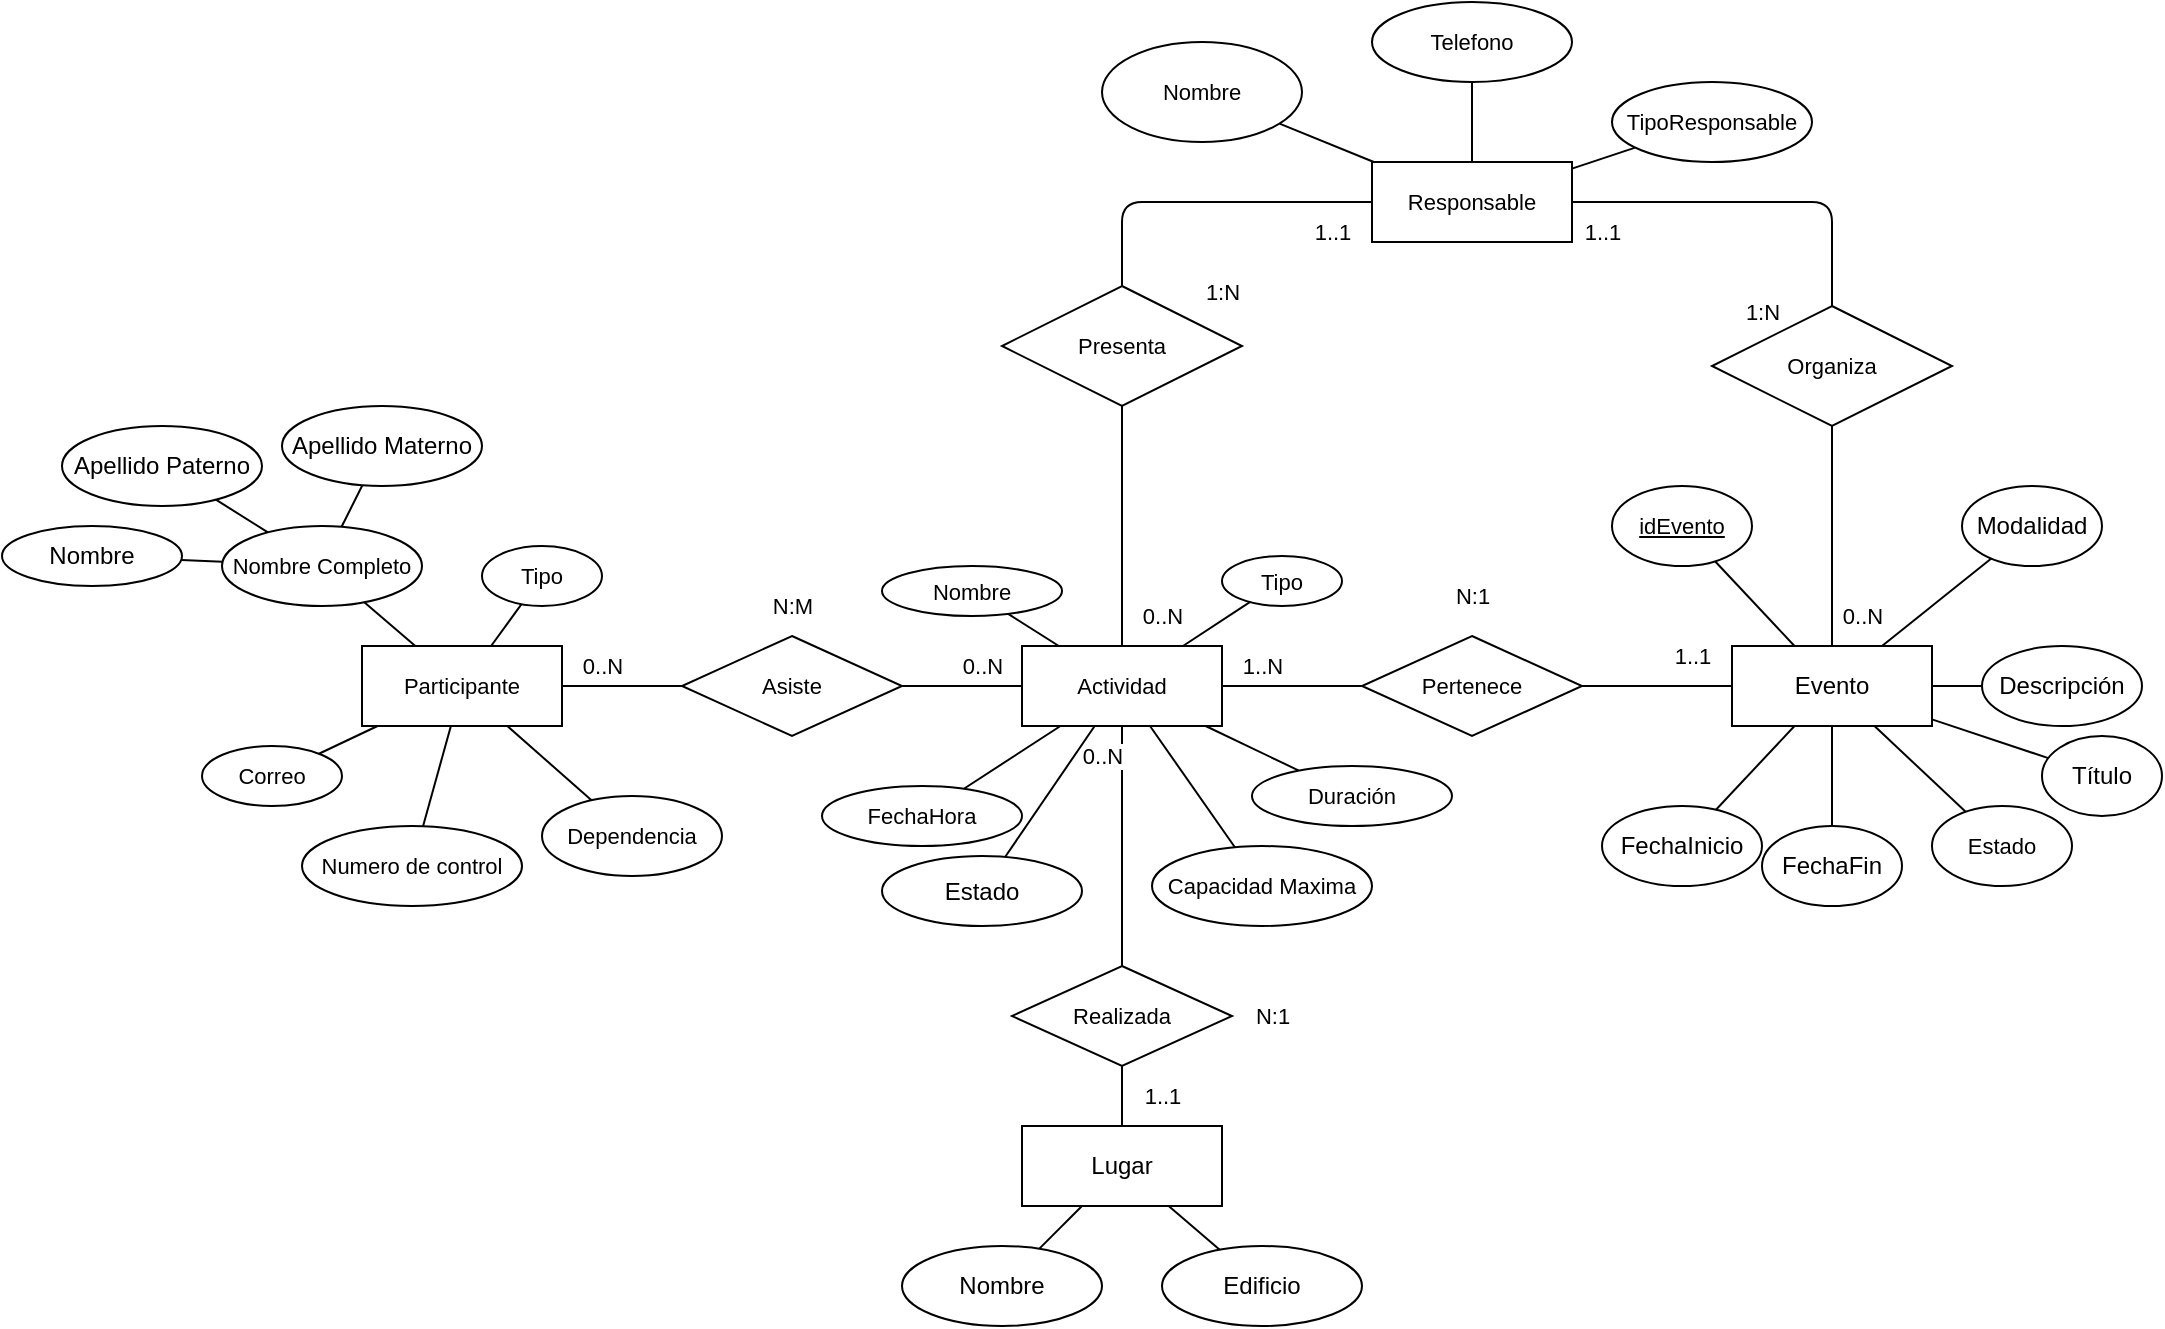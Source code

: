 <mxfile>
    <diagram id="jvEUbVHj6R4y_JBs2M-c" name="Page-1">
        <mxGraphModel dx="1599" dy="607" grid="1" gridSize="10" guides="1" tooltips="1" connect="1" arrows="1" fold="1" page="1" pageScale="1" pageWidth="850" pageHeight="1100" math="0" shadow="0">
            <root>
                <mxCell id="0"/>
                <mxCell id="1" parent="0"/>
                <mxCell id="9" style="edgeStyle=none;html=1;endArrow=none;endFill=0;" parent="1" source="2" target="5" edge="1">
                    <mxGeometry relative="1" as="geometry"/>
                </mxCell>
                <mxCell id="10" style="edgeStyle=none;shape=connector;rounded=1;html=1;strokeColor=default;align=center;verticalAlign=middle;fontFamily=Helvetica;fontSize=11;fontColor=default;labelBackgroundColor=default;endArrow=none;endFill=0;" parent="1" source="2" target="6" edge="1">
                    <mxGeometry relative="1" as="geometry"/>
                </mxCell>
                <mxCell id="11" style="edgeStyle=none;shape=connector;rounded=1;html=1;strokeColor=default;align=center;verticalAlign=middle;fontFamily=Helvetica;fontSize=11;fontColor=default;labelBackgroundColor=default;endArrow=none;endFill=0;" parent="1" source="2" target="4" edge="1">
                    <mxGeometry relative="1" as="geometry"/>
                </mxCell>
                <mxCell id="12" style="edgeStyle=none;shape=connector;rounded=1;html=1;strokeColor=default;align=center;verticalAlign=middle;fontFamily=Helvetica;fontSize=11;fontColor=default;labelBackgroundColor=default;endArrow=none;endFill=0;" parent="1" source="2" target="3" edge="1">
                    <mxGeometry relative="1" as="geometry"/>
                </mxCell>
                <mxCell id="13" style="edgeStyle=none;shape=connector;rounded=1;html=1;strokeColor=default;align=center;verticalAlign=middle;fontFamily=Helvetica;fontSize=11;fontColor=default;labelBackgroundColor=default;endArrow=none;endFill=0;" parent="1" source="2" target="7" edge="1">
                    <mxGeometry relative="1" as="geometry"/>
                </mxCell>
                <mxCell id="15" style="edgeStyle=none;shape=connector;rounded=1;html=1;strokeColor=default;align=center;verticalAlign=middle;fontFamily=Helvetica;fontSize=11;fontColor=default;labelBackgroundColor=default;endArrow=none;endFill=0;" parent="1" source="2" target="14" edge="1">
                    <mxGeometry relative="1" as="geometry"/>
                </mxCell>
                <mxCell id="17" style="edgeStyle=none;shape=connector;rounded=1;html=1;strokeColor=default;align=center;verticalAlign=middle;fontFamily=Helvetica;fontSize=11;fontColor=default;labelBackgroundColor=default;endArrow=none;endFill=0;" parent="1" source="2" target="16" edge="1">
                    <mxGeometry relative="1" as="geometry"/>
                </mxCell>
                <mxCell id="2" value="Evento" style="whiteSpace=wrap;html=1;align=center;" parent="1" vertex="1">
                    <mxGeometry x="615" y="430" width="100" height="40" as="geometry"/>
                </mxCell>
                <mxCell id="3" value="Título" style="ellipse;whiteSpace=wrap;html=1;align=center;" parent="1" vertex="1">
                    <mxGeometry x="770" y="475" width="60" height="40" as="geometry"/>
                </mxCell>
                <mxCell id="4" value="Descripción" style="ellipse;whiteSpace=wrap;html=1;align=center;" parent="1" vertex="1">
                    <mxGeometry x="740" y="430" width="80" height="40" as="geometry"/>
                </mxCell>
                <mxCell id="5" value="FechaInicio" style="ellipse;whiteSpace=wrap;html=1;align=center;" parent="1" vertex="1">
                    <mxGeometry x="550" y="510" width="80" height="40" as="geometry"/>
                </mxCell>
                <mxCell id="6" value="FechaFin" style="ellipse;whiteSpace=wrap;html=1;align=center;" parent="1" vertex="1">
                    <mxGeometry x="630" y="520" width="70" height="40" as="geometry"/>
                </mxCell>
                <mxCell id="7" value="Modalidad" style="ellipse;whiteSpace=wrap;html=1;align=center;" parent="1" vertex="1">
                    <mxGeometry x="730" y="350" width="70" height="40" as="geometry"/>
                </mxCell>
                <mxCell id="14" value="idEvento" style="ellipse;whiteSpace=wrap;html=1;align=center;fontStyle=4;fontFamily=Helvetica;fontSize=11;fontColor=default;labelBackgroundColor=default;" parent="1" vertex="1">
                    <mxGeometry x="555" y="350" width="70" height="40" as="geometry"/>
                </mxCell>
                <mxCell id="16" value="Estado" style="ellipse;whiteSpace=wrap;html=1;align=center;fontFamily=Helvetica;fontSize=11;fontColor=default;labelBackgroundColor=default;" parent="1" vertex="1">
                    <mxGeometry x="715" y="510" width="70" height="40" as="geometry"/>
                </mxCell>
                <mxCell id="49" style="edgeStyle=none;shape=connector;rounded=1;html=1;strokeColor=default;align=center;verticalAlign=middle;fontFamily=Helvetica;fontSize=11;fontColor=default;labelBackgroundColor=default;endArrow=none;endFill=0;" parent="1" source="18" target="23" edge="1">
                    <mxGeometry relative="1" as="geometry"/>
                </mxCell>
                <mxCell id="50" style="edgeStyle=none;shape=connector;rounded=1;html=1;strokeColor=default;align=center;verticalAlign=middle;fontFamily=Helvetica;fontSize=11;fontColor=default;labelBackgroundColor=default;endArrow=none;endFill=0;" parent="1" source="18" target="21" edge="1">
                    <mxGeometry relative="1" as="geometry"/>
                </mxCell>
                <mxCell id="51" style="edgeStyle=none;shape=connector;rounded=1;html=1;strokeColor=default;align=center;verticalAlign=middle;fontFamily=Helvetica;fontSize=11;fontColor=default;labelBackgroundColor=default;endArrow=none;endFill=0;" parent="1" source="18" target="20" edge="1">
                    <mxGeometry relative="1" as="geometry"/>
                </mxCell>
                <mxCell id="52" style="edgeStyle=none;shape=connector;rounded=1;html=1;strokeColor=default;align=center;verticalAlign=middle;fontFamily=Helvetica;fontSize=11;fontColor=default;labelBackgroundColor=default;endArrow=none;endFill=0;" parent="1" source="18" target="19" edge="1">
                    <mxGeometry relative="1" as="geometry"/>
                </mxCell>
                <mxCell id="53" style="edgeStyle=none;shape=connector;rounded=1;html=1;strokeColor=default;align=center;verticalAlign=middle;fontFamily=Helvetica;fontSize=11;fontColor=default;labelBackgroundColor=default;endArrow=none;endFill=0;" parent="1" source="18" target="22" edge="1">
                    <mxGeometry relative="1" as="geometry"/>
                </mxCell>
                <mxCell id="18" value="Participante" style="whiteSpace=wrap;html=1;align=center;fontFamily=Helvetica;fontSize=11;fontColor=default;labelBackgroundColor=default;" parent="1" vertex="1">
                    <mxGeometry x="-70" y="430" width="100" height="40" as="geometry"/>
                </mxCell>
                <mxCell id="85" style="edgeStyle=none;html=1;endArrow=none;endFill=0;" parent="1" source="19" target="82" edge="1">
                    <mxGeometry relative="1" as="geometry"/>
                </mxCell>
                <mxCell id="86" style="edgeStyle=none;shape=connector;rounded=1;html=1;strokeColor=default;align=center;verticalAlign=middle;fontFamily=Helvetica;fontSize=11;fontColor=default;labelBackgroundColor=default;endArrow=none;endFill=0;" parent="1" source="19" target="83" edge="1">
                    <mxGeometry relative="1" as="geometry"/>
                </mxCell>
                <mxCell id="87" style="edgeStyle=none;shape=connector;rounded=1;html=1;strokeColor=default;align=center;verticalAlign=middle;fontFamily=Helvetica;fontSize=11;fontColor=default;labelBackgroundColor=default;endArrow=none;endFill=0;" parent="1" source="19" target="84" edge="1">
                    <mxGeometry relative="1" as="geometry"/>
                </mxCell>
                <mxCell id="19" value="Nombre Completo" style="ellipse;whiteSpace=wrap;html=1;align=center;fontFamily=Helvetica;fontSize=11;fontColor=default;labelBackgroundColor=default;" parent="1" vertex="1">
                    <mxGeometry x="-140" y="370" width="100" height="40" as="geometry"/>
                </mxCell>
                <mxCell id="20" value="Correo" style="ellipse;whiteSpace=wrap;html=1;align=center;fontFamily=Helvetica;fontSize=11;fontColor=default;labelBackgroundColor=default;" parent="1" vertex="1">
                    <mxGeometry x="-150" y="480" width="70" height="30" as="geometry"/>
                </mxCell>
                <mxCell id="21" value="Numero de control" style="ellipse;whiteSpace=wrap;html=1;align=center;fontFamily=Helvetica;fontSize=11;fontColor=default;labelBackgroundColor=default;" parent="1" vertex="1">
                    <mxGeometry x="-100" y="520" width="110" height="40" as="geometry"/>
                </mxCell>
                <mxCell id="22" value="Tipo" style="ellipse;whiteSpace=wrap;html=1;align=center;fontFamily=Helvetica;fontSize=11;fontColor=default;labelBackgroundColor=default;" parent="1" vertex="1">
                    <mxGeometry x="-10" y="380" width="60" height="30" as="geometry"/>
                </mxCell>
                <mxCell id="23" value="Dependencia" style="ellipse;whiteSpace=wrap;html=1;align=center;fontFamily=Helvetica;fontSize=11;fontColor=default;labelBackgroundColor=default;" parent="1" vertex="1">
                    <mxGeometry x="20" y="505" width="90" height="40" as="geometry"/>
                </mxCell>
                <mxCell id="29" style="edgeStyle=none;shape=connector;rounded=1;html=1;strokeColor=default;align=center;verticalAlign=middle;fontFamily=Helvetica;fontSize=11;fontColor=default;labelBackgroundColor=default;endArrow=none;endFill=0;" parent="1" source="24" target="18" edge="1">
                    <mxGeometry relative="1" as="geometry"/>
                </mxCell>
                <mxCell id="24" value="Asiste" style="shape=rhombus;perimeter=rhombusPerimeter;whiteSpace=wrap;html=1;align=center;fontFamily=Helvetica;fontSize=11;fontColor=default;labelBackgroundColor=default;" parent="1" vertex="1">
                    <mxGeometry x="90" y="425" width="110" height="50" as="geometry"/>
                </mxCell>
                <mxCell id="28" style="edgeStyle=none;shape=connector;rounded=1;html=1;strokeColor=default;align=center;verticalAlign=middle;fontFamily=Helvetica;fontSize=11;fontColor=default;labelBackgroundColor=default;endArrow=none;endFill=0;" parent="1" source="25" target="24" edge="1">
                    <mxGeometry relative="1" as="geometry"/>
                </mxCell>
                <mxCell id="30" style="edgeStyle=none;shape=connector;rounded=1;html=1;strokeColor=default;align=center;verticalAlign=middle;fontFamily=Helvetica;fontSize=11;fontColor=default;labelBackgroundColor=default;endArrow=none;endFill=0;" parent="1" source="25" target="26" edge="1">
                    <mxGeometry relative="1" as="geometry"/>
                </mxCell>
                <mxCell id="41" style="edgeStyle=none;shape=connector;rounded=1;html=1;strokeColor=default;align=center;verticalAlign=middle;fontFamily=Helvetica;fontSize=11;fontColor=default;labelBackgroundColor=default;endArrow=none;endFill=0;" parent="1" source="25" target="34" edge="1">
                    <mxGeometry relative="1" as="geometry"/>
                </mxCell>
                <mxCell id="42" style="edgeStyle=none;shape=connector;rounded=1;html=1;strokeColor=default;align=center;verticalAlign=middle;fontFamily=Helvetica;fontSize=11;fontColor=default;labelBackgroundColor=default;endArrow=none;endFill=0;" parent="1" source="25" target="35" edge="1">
                    <mxGeometry relative="1" as="geometry"/>
                </mxCell>
                <mxCell id="43" style="edgeStyle=none;shape=connector;rounded=1;html=1;strokeColor=default;align=center;verticalAlign=middle;fontFamily=Helvetica;fontSize=11;fontColor=default;labelBackgroundColor=default;endArrow=none;endFill=0;" parent="1" source="25" target="37" edge="1">
                    <mxGeometry relative="1" as="geometry"/>
                </mxCell>
                <mxCell id="46" style="edgeStyle=none;shape=connector;rounded=1;html=1;strokeColor=default;align=center;verticalAlign=middle;fontFamily=Helvetica;fontSize=11;fontColor=default;labelBackgroundColor=default;endArrow=none;endFill=0;" parent="1" source="25" target="32" edge="1">
                    <mxGeometry relative="1" as="geometry"/>
                </mxCell>
                <mxCell id="48" style="edgeStyle=none;shape=connector;rounded=1;html=1;strokeColor=default;align=center;verticalAlign=middle;fontFamily=Helvetica;fontSize=11;fontColor=default;labelBackgroundColor=default;endArrow=none;endFill=0;" parent="1" source="25" target="33" edge="1">
                    <mxGeometry relative="1" as="geometry"/>
                </mxCell>
                <mxCell id="89" style="edgeStyle=none;html=1;endArrow=none;endFill=0;" parent="1" source="25" target="88" edge="1">
                    <mxGeometry relative="1" as="geometry"/>
                </mxCell>
                <mxCell id="25" value="Actividad" style="whiteSpace=wrap;html=1;align=center;fontFamily=Helvetica;fontSize=11;fontColor=default;labelBackgroundColor=default;" parent="1" vertex="1">
                    <mxGeometry x="260" y="430" width="100" height="40" as="geometry"/>
                </mxCell>
                <mxCell id="31" style="edgeStyle=none;shape=connector;rounded=1;html=1;strokeColor=default;align=center;verticalAlign=middle;fontFamily=Helvetica;fontSize=11;fontColor=default;labelBackgroundColor=default;endArrow=none;endFill=0;" parent="1" source="26" target="2" edge="1">
                    <mxGeometry relative="1" as="geometry"/>
                </mxCell>
                <mxCell id="26" value="Pertenece" style="shape=rhombus;perimeter=rhombusPerimeter;whiteSpace=wrap;html=1;align=center;fontFamily=Helvetica;fontSize=11;fontColor=default;labelBackgroundColor=default;" parent="1" vertex="1">
                    <mxGeometry x="430" y="425" width="110" height="50" as="geometry"/>
                </mxCell>
                <mxCell id="32" value="Nombre" style="ellipse;whiteSpace=wrap;html=1;align=center;fontFamily=Helvetica;fontSize=11;fontColor=default;labelBackgroundColor=default;" parent="1" vertex="1">
                    <mxGeometry x="190" y="390" width="90" height="25" as="geometry"/>
                </mxCell>
                <mxCell id="33" value="Tipo" style="ellipse;whiteSpace=wrap;html=1;align=center;fontFamily=Helvetica;fontSize=11;fontColor=default;labelBackgroundColor=default;" parent="1" vertex="1">
                    <mxGeometry x="360" y="385" width="60" height="25" as="geometry"/>
                </mxCell>
                <mxCell id="34" value="FechaHora" style="ellipse;whiteSpace=wrap;html=1;align=center;fontFamily=Helvetica;fontSize=11;fontColor=default;labelBackgroundColor=default;" parent="1" vertex="1">
                    <mxGeometry x="160" y="500" width="100" height="30" as="geometry"/>
                </mxCell>
                <mxCell id="35" value="Duración" style="ellipse;whiteSpace=wrap;html=1;align=center;fontFamily=Helvetica;fontSize=11;fontColor=default;labelBackgroundColor=default;" parent="1" vertex="1">
                    <mxGeometry x="375" y="490" width="100" height="30" as="geometry"/>
                </mxCell>
                <mxCell id="37" value="Capacidad Maxima" style="ellipse;whiteSpace=wrap;html=1;align=center;fontFamily=Helvetica;fontSize=11;fontColor=default;labelBackgroundColor=default;" parent="1" vertex="1">
                    <mxGeometry x="325" y="530" width="110" height="40" as="geometry"/>
                </mxCell>
                <mxCell id="58" style="edgeStyle=none;shape=connector;rounded=1;html=1;strokeColor=default;align=center;verticalAlign=middle;fontFamily=Helvetica;fontSize=11;fontColor=default;labelBackgroundColor=default;endArrow=none;endFill=0;" parent="1" source="54" target="56" edge="1">
                    <mxGeometry relative="1" as="geometry"/>
                </mxCell>
                <mxCell id="59" style="edgeStyle=none;shape=connector;rounded=1;html=1;strokeColor=default;align=center;verticalAlign=middle;fontFamily=Helvetica;fontSize=11;fontColor=default;labelBackgroundColor=default;endArrow=none;endFill=0;" parent="1" source="54" target="55" edge="1">
                    <mxGeometry relative="1" as="geometry"/>
                </mxCell>
                <mxCell id="60" style="edgeStyle=none;shape=connector;rounded=1;html=1;strokeColor=default;align=center;verticalAlign=middle;fontFamily=Helvetica;fontSize=11;fontColor=default;labelBackgroundColor=default;endArrow=none;endFill=0;" parent="1" source="54" target="57" edge="1">
                    <mxGeometry relative="1" as="geometry"/>
                </mxCell>
                <mxCell id="63" style="edgeStyle=none;shape=connector;rounded=1;html=1;strokeColor=default;align=center;verticalAlign=middle;fontFamily=Helvetica;fontSize=11;fontColor=default;labelBackgroundColor=default;endArrow=none;endFill=0;" parent="1" source="54" target="62" edge="1">
                    <mxGeometry relative="1" as="geometry">
                        <Array as="points">
                            <mxPoint x="665" y="208"/>
                        </Array>
                    </mxGeometry>
                </mxCell>
                <mxCell id="64" style="edgeStyle=none;shape=connector;rounded=1;html=1;strokeColor=default;align=center;verticalAlign=middle;fontFamily=Helvetica;fontSize=11;fontColor=default;labelBackgroundColor=default;endArrow=none;endFill=0;" parent="1" source="54" target="61" edge="1">
                    <mxGeometry relative="1" as="geometry">
                        <Array as="points">
                            <mxPoint x="310" y="208"/>
                        </Array>
                    </mxGeometry>
                </mxCell>
                <mxCell id="54" value="Responsable" style="whiteSpace=wrap;html=1;align=center;fontFamily=Helvetica;fontSize=11;fontColor=default;labelBackgroundColor=default;" parent="1" vertex="1">
                    <mxGeometry x="435" y="188" width="100" height="40" as="geometry"/>
                </mxCell>
                <mxCell id="55" value="Nombre" style="ellipse;whiteSpace=wrap;html=1;align=center;fontFamily=Helvetica;fontSize=11;fontColor=default;labelBackgroundColor=default;" parent="1" vertex="1">
                    <mxGeometry x="300" y="128" width="100" height="50" as="geometry"/>
                </mxCell>
                <mxCell id="56" value="Telefono" style="ellipse;whiteSpace=wrap;html=1;align=center;fontFamily=Helvetica;fontSize=11;fontColor=default;labelBackgroundColor=default;" parent="1" vertex="1">
                    <mxGeometry x="435" y="108" width="100" height="40" as="geometry"/>
                </mxCell>
                <mxCell id="57" value="TipoResponsable" style="ellipse;whiteSpace=wrap;html=1;align=center;fontFamily=Helvetica;fontSize=11;fontColor=default;labelBackgroundColor=default;" parent="1" vertex="1">
                    <mxGeometry x="555" y="148" width="100" height="40" as="geometry"/>
                </mxCell>
                <mxCell id="65" style="edgeStyle=none;shape=connector;rounded=1;html=1;strokeColor=default;align=center;verticalAlign=middle;fontFamily=Helvetica;fontSize=11;fontColor=default;labelBackgroundColor=default;endArrow=none;endFill=0;" parent="1" source="61" target="25" edge="1">
                    <mxGeometry relative="1" as="geometry"/>
                </mxCell>
                <mxCell id="61" value="Presenta" style="shape=rhombus;perimeter=rhombusPerimeter;whiteSpace=wrap;html=1;align=center;fontFamily=Helvetica;fontSize=11;fontColor=default;labelBackgroundColor=default;" parent="1" vertex="1">
                    <mxGeometry x="250" y="250" width="120" height="60" as="geometry"/>
                </mxCell>
                <mxCell id="66" style="edgeStyle=none;shape=connector;rounded=1;html=1;strokeColor=default;align=center;verticalAlign=middle;fontFamily=Helvetica;fontSize=11;fontColor=default;labelBackgroundColor=default;endArrow=none;endFill=0;" parent="1" source="62" target="2" edge="1">
                    <mxGeometry relative="1" as="geometry"/>
                </mxCell>
                <mxCell id="62" value="Organiza" style="shape=rhombus;perimeter=rhombusPerimeter;whiteSpace=wrap;html=1;align=center;fontFamily=Helvetica;fontSize=11;fontColor=default;labelBackgroundColor=default;" parent="1" vertex="1">
                    <mxGeometry x="605" y="260" width="120" height="60" as="geometry"/>
                </mxCell>
                <mxCell id="67" value="0..N" style="text;html=1;align=center;verticalAlign=middle;resizable=0;points=[];autosize=1;strokeColor=none;fillColor=none;fontFamily=Helvetica;fontSize=11;fontColor=default;labelBackgroundColor=default;" parent="1" vertex="1">
                    <mxGeometry x="30" y="425" width="40" height="30" as="geometry"/>
                </mxCell>
                <mxCell id="68" value="N:M" style="text;html=1;align=center;verticalAlign=middle;resizable=0;points=[];autosize=1;strokeColor=none;fillColor=none;fontFamily=Helvetica;fontSize=11;fontColor=default;labelBackgroundColor=default;" parent="1" vertex="1">
                    <mxGeometry x="125" y="395" width="40" height="30" as="geometry"/>
                </mxCell>
                <mxCell id="69" value="0..N" style="text;html=1;align=center;verticalAlign=middle;resizable=0;points=[];autosize=1;strokeColor=none;fillColor=none;fontFamily=Helvetica;fontSize=11;fontColor=default;labelBackgroundColor=default;" parent="1" vertex="1">
                    <mxGeometry x="220" y="425" width="40" height="30" as="geometry"/>
                </mxCell>
                <mxCell id="70" value="N:1" style="text;html=1;align=center;verticalAlign=middle;resizable=0;points=[];autosize=1;strokeColor=none;fillColor=none;fontFamily=Helvetica;fontSize=11;fontColor=default;labelBackgroundColor=default;" parent="1" vertex="1">
                    <mxGeometry x="465" y="390" width="40" height="30" as="geometry"/>
                </mxCell>
                <mxCell id="71" value="1..1" style="text;html=1;align=center;verticalAlign=middle;resizable=0;points=[];autosize=1;strokeColor=none;fillColor=none;fontFamily=Helvetica;fontSize=11;fontColor=default;labelBackgroundColor=default;" parent="1" vertex="1">
                    <mxGeometry x="575" y="420" width="40" height="30" as="geometry"/>
                </mxCell>
                <mxCell id="72" value="1..N" style="text;html=1;align=center;verticalAlign=middle;resizable=0;points=[];autosize=1;strokeColor=none;fillColor=none;fontFamily=Helvetica;fontSize=11;fontColor=default;labelBackgroundColor=default;" parent="1" vertex="1">
                    <mxGeometry x="360" y="425" width="40" height="30" as="geometry"/>
                </mxCell>
                <mxCell id="76" value="0..N" style="text;html=1;align=center;verticalAlign=middle;resizable=0;points=[];autosize=1;strokeColor=none;fillColor=none;fontFamily=Helvetica;fontSize=11;fontColor=default;labelBackgroundColor=default;" parent="1" vertex="1">
                    <mxGeometry x="310" y="400" width="40" height="30" as="geometry"/>
                </mxCell>
                <mxCell id="77" value="1..1" style="text;html=1;align=center;verticalAlign=middle;resizable=0;points=[];autosize=1;strokeColor=none;fillColor=none;fontFamily=Helvetica;fontSize=11;fontColor=default;labelBackgroundColor=default;" parent="1" vertex="1">
                    <mxGeometry x="395" y="208" width="40" height="30" as="geometry"/>
                </mxCell>
                <mxCell id="78" value="1..1" style="text;html=1;align=center;verticalAlign=middle;resizable=0;points=[];autosize=1;strokeColor=none;fillColor=none;fontFamily=Helvetica;fontSize=11;fontColor=default;labelBackgroundColor=default;" parent="1" vertex="1">
                    <mxGeometry x="530" y="208" width="40" height="30" as="geometry"/>
                </mxCell>
                <mxCell id="79" value="0..N" style="text;html=1;align=center;verticalAlign=middle;resizable=0;points=[];autosize=1;strokeColor=none;fillColor=none;fontFamily=Helvetica;fontSize=11;fontColor=default;labelBackgroundColor=default;" parent="1" vertex="1">
                    <mxGeometry x="660" y="400" width="40" height="30" as="geometry"/>
                </mxCell>
                <mxCell id="80" value="1:N" style="text;html=1;align=center;verticalAlign=middle;resizable=0;points=[];autosize=1;strokeColor=none;fillColor=none;fontFamily=Helvetica;fontSize=11;fontColor=default;labelBackgroundColor=default;" parent="1" vertex="1">
                    <mxGeometry x="340" y="238" width="40" height="30" as="geometry"/>
                </mxCell>
                <mxCell id="81" value="1:N" style="text;html=1;align=center;verticalAlign=middle;resizable=0;points=[];autosize=1;strokeColor=none;fillColor=none;fontFamily=Helvetica;fontSize=11;fontColor=default;labelBackgroundColor=default;" parent="1" vertex="1">
                    <mxGeometry x="610" y="248" width="40" height="30" as="geometry"/>
                </mxCell>
                <mxCell id="82" value="Nombre" style="ellipse;whiteSpace=wrap;html=1;align=center;" parent="1" vertex="1">
                    <mxGeometry x="-250" y="370" width="90" height="30" as="geometry"/>
                </mxCell>
                <mxCell id="83" value="Apellido Paterno" style="ellipse;whiteSpace=wrap;html=1;align=center;" parent="1" vertex="1">
                    <mxGeometry x="-220" y="320" width="100" height="40" as="geometry"/>
                </mxCell>
                <mxCell id="84" value="Apellido Materno" style="ellipse;whiteSpace=wrap;html=1;align=center;" parent="1" vertex="1">
                    <mxGeometry x="-110" y="310" width="100" height="40" as="geometry"/>
                </mxCell>
                <mxCell id="88" value="Realizada" style="shape=rhombus;perimeter=rhombusPerimeter;whiteSpace=wrap;html=1;align=center;fontFamily=Helvetica;fontSize=11;fontColor=default;labelBackgroundColor=default;" parent="1" vertex="1">
                    <mxGeometry x="255" y="590" width="110" height="50" as="geometry"/>
                </mxCell>
                <mxCell id="93" style="edgeStyle=none;html=1;endArrow=none;endFill=0;" parent="1" source="90" target="91" edge="1">
                    <mxGeometry relative="1" as="geometry"/>
                </mxCell>
                <mxCell id="94" style="edgeStyle=none;shape=connector;rounded=1;html=1;strokeColor=default;align=center;verticalAlign=middle;fontFamily=Helvetica;fontSize=11;fontColor=default;labelBackgroundColor=default;endArrow=none;endFill=0;" parent="1" source="90" target="92" edge="1">
                    <mxGeometry relative="1" as="geometry"/>
                </mxCell>
                <mxCell id="95" style="edgeStyle=none;shape=connector;rounded=1;html=1;strokeColor=default;align=center;verticalAlign=middle;fontFamily=Helvetica;fontSize=11;fontColor=default;labelBackgroundColor=default;endArrow=none;endFill=0;" parent="1" source="90" target="88" edge="1">
                    <mxGeometry relative="1" as="geometry"/>
                </mxCell>
                <mxCell id="90" value="Lugar" style="whiteSpace=wrap;html=1;align=center;" parent="1" vertex="1">
                    <mxGeometry x="260" y="670" width="100" height="40" as="geometry"/>
                </mxCell>
                <mxCell id="91" value="Nombre" style="ellipse;whiteSpace=wrap;html=1;align=center;" parent="1" vertex="1">
                    <mxGeometry x="200" y="730" width="100" height="40" as="geometry"/>
                </mxCell>
                <mxCell id="92" value="Edificio" style="ellipse;whiteSpace=wrap;html=1;align=center;" parent="1" vertex="1">
                    <mxGeometry x="330" y="730" width="100" height="40" as="geometry"/>
                </mxCell>
                <mxCell id="96" value="N:1" style="text;html=1;align=center;verticalAlign=middle;resizable=0;points=[];autosize=1;strokeColor=none;fillColor=none;fontFamily=Helvetica;fontSize=11;fontColor=default;labelBackgroundColor=default;" parent="1" vertex="1">
                    <mxGeometry x="365" y="600" width="40" height="30" as="geometry"/>
                </mxCell>
                <mxCell id="97" value="0..N" style="text;html=1;align=center;verticalAlign=middle;resizable=0;points=[];autosize=1;strokeColor=none;fillColor=none;fontFamily=Helvetica;fontSize=11;fontColor=default;labelBackgroundColor=default;" parent="1" vertex="1">
                    <mxGeometry x="280" y="470" width="40" height="30" as="geometry"/>
                </mxCell>
                <mxCell id="98" value="1..1" style="text;html=1;align=center;verticalAlign=middle;resizable=0;points=[];autosize=1;strokeColor=none;fillColor=none;fontFamily=Helvetica;fontSize=11;fontColor=default;labelBackgroundColor=default;" parent="1" vertex="1">
                    <mxGeometry x="310" y="640" width="40" height="30" as="geometry"/>
                </mxCell>
                <mxCell id="101" style="edgeStyle=none;html=1;endArrow=none;endFill=0;" edge="1" parent="1" source="99" target="25">
                    <mxGeometry relative="1" as="geometry"/>
                </mxCell>
                <mxCell id="99" value="Estado" style="ellipse;whiteSpace=wrap;html=1;align=center;" vertex="1" parent="1">
                    <mxGeometry x="190" y="535" width="100" height="35" as="geometry"/>
                </mxCell>
            </root>
        </mxGraphModel>
    </diagram>
</mxfile>